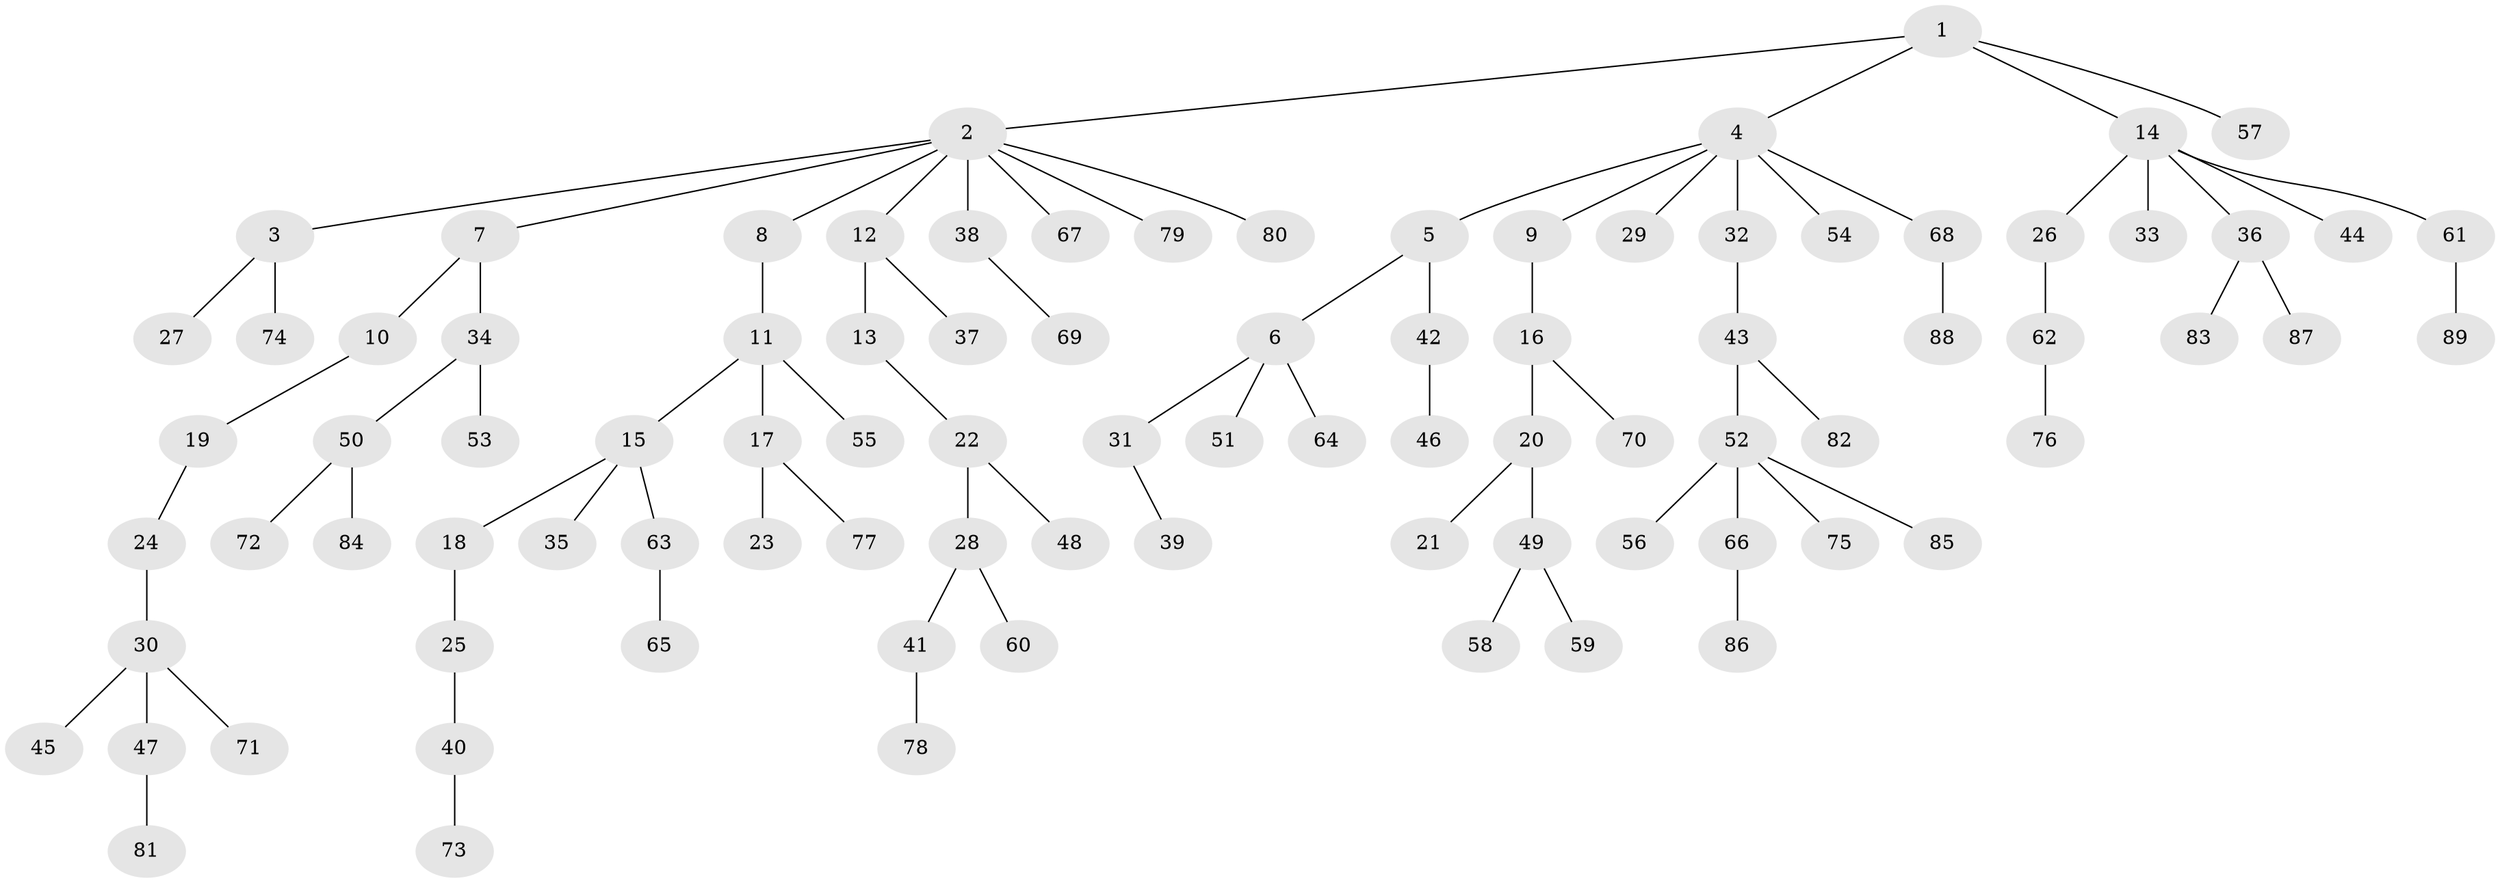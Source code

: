 // Generated by graph-tools (version 1.1) at 2025/11/02/27/25 16:11:27]
// undirected, 89 vertices, 88 edges
graph export_dot {
graph [start="1"]
  node [color=gray90,style=filled];
  1;
  2;
  3;
  4;
  5;
  6;
  7;
  8;
  9;
  10;
  11;
  12;
  13;
  14;
  15;
  16;
  17;
  18;
  19;
  20;
  21;
  22;
  23;
  24;
  25;
  26;
  27;
  28;
  29;
  30;
  31;
  32;
  33;
  34;
  35;
  36;
  37;
  38;
  39;
  40;
  41;
  42;
  43;
  44;
  45;
  46;
  47;
  48;
  49;
  50;
  51;
  52;
  53;
  54;
  55;
  56;
  57;
  58;
  59;
  60;
  61;
  62;
  63;
  64;
  65;
  66;
  67;
  68;
  69;
  70;
  71;
  72;
  73;
  74;
  75;
  76;
  77;
  78;
  79;
  80;
  81;
  82;
  83;
  84;
  85;
  86;
  87;
  88;
  89;
  1 -- 2;
  1 -- 4;
  1 -- 14;
  1 -- 57;
  2 -- 3;
  2 -- 7;
  2 -- 8;
  2 -- 12;
  2 -- 38;
  2 -- 67;
  2 -- 79;
  2 -- 80;
  3 -- 27;
  3 -- 74;
  4 -- 5;
  4 -- 9;
  4 -- 29;
  4 -- 32;
  4 -- 54;
  4 -- 68;
  5 -- 6;
  5 -- 42;
  6 -- 31;
  6 -- 51;
  6 -- 64;
  7 -- 10;
  7 -- 34;
  8 -- 11;
  9 -- 16;
  10 -- 19;
  11 -- 15;
  11 -- 17;
  11 -- 55;
  12 -- 13;
  12 -- 37;
  13 -- 22;
  14 -- 26;
  14 -- 33;
  14 -- 36;
  14 -- 44;
  14 -- 61;
  15 -- 18;
  15 -- 35;
  15 -- 63;
  16 -- 20;
  16 -- 70;
  17 -- 23;
  17 -- 77;
  18 -- 25;
  19 -- 24;
  20 -- 21;
  20 -- 49;
  22 -- 28;
  22 -- 48;
  24 -- 30;
  25 -- 40;
  26 -- 62;
  28 -- 41;
  28 -- 60;
  30 -- 45;
  30 -- 47;
  30 -- 71;
  31 -- 39;
  32 -- 43;
  34 -- 50;
  34 -- 53;
  36 -- 83;
  36 -- 87;
  38 -- 69;
  40 -- 73;
  41 -- 78;
  42 -- 46;
  43 -- 52;
  43 -- 82;
  47 -- 81;
  49 -- 58;
  49 -- 59;
  50 -- 72;
  50 -- 84;
  52 -- 56;
  52 -- 66;
  52 -- 75;
  52 -- 85;
  61 -- 89;
  62 -- 76;
  63 -- 65;
  66 -- 86;
  68 -- 88;
}
